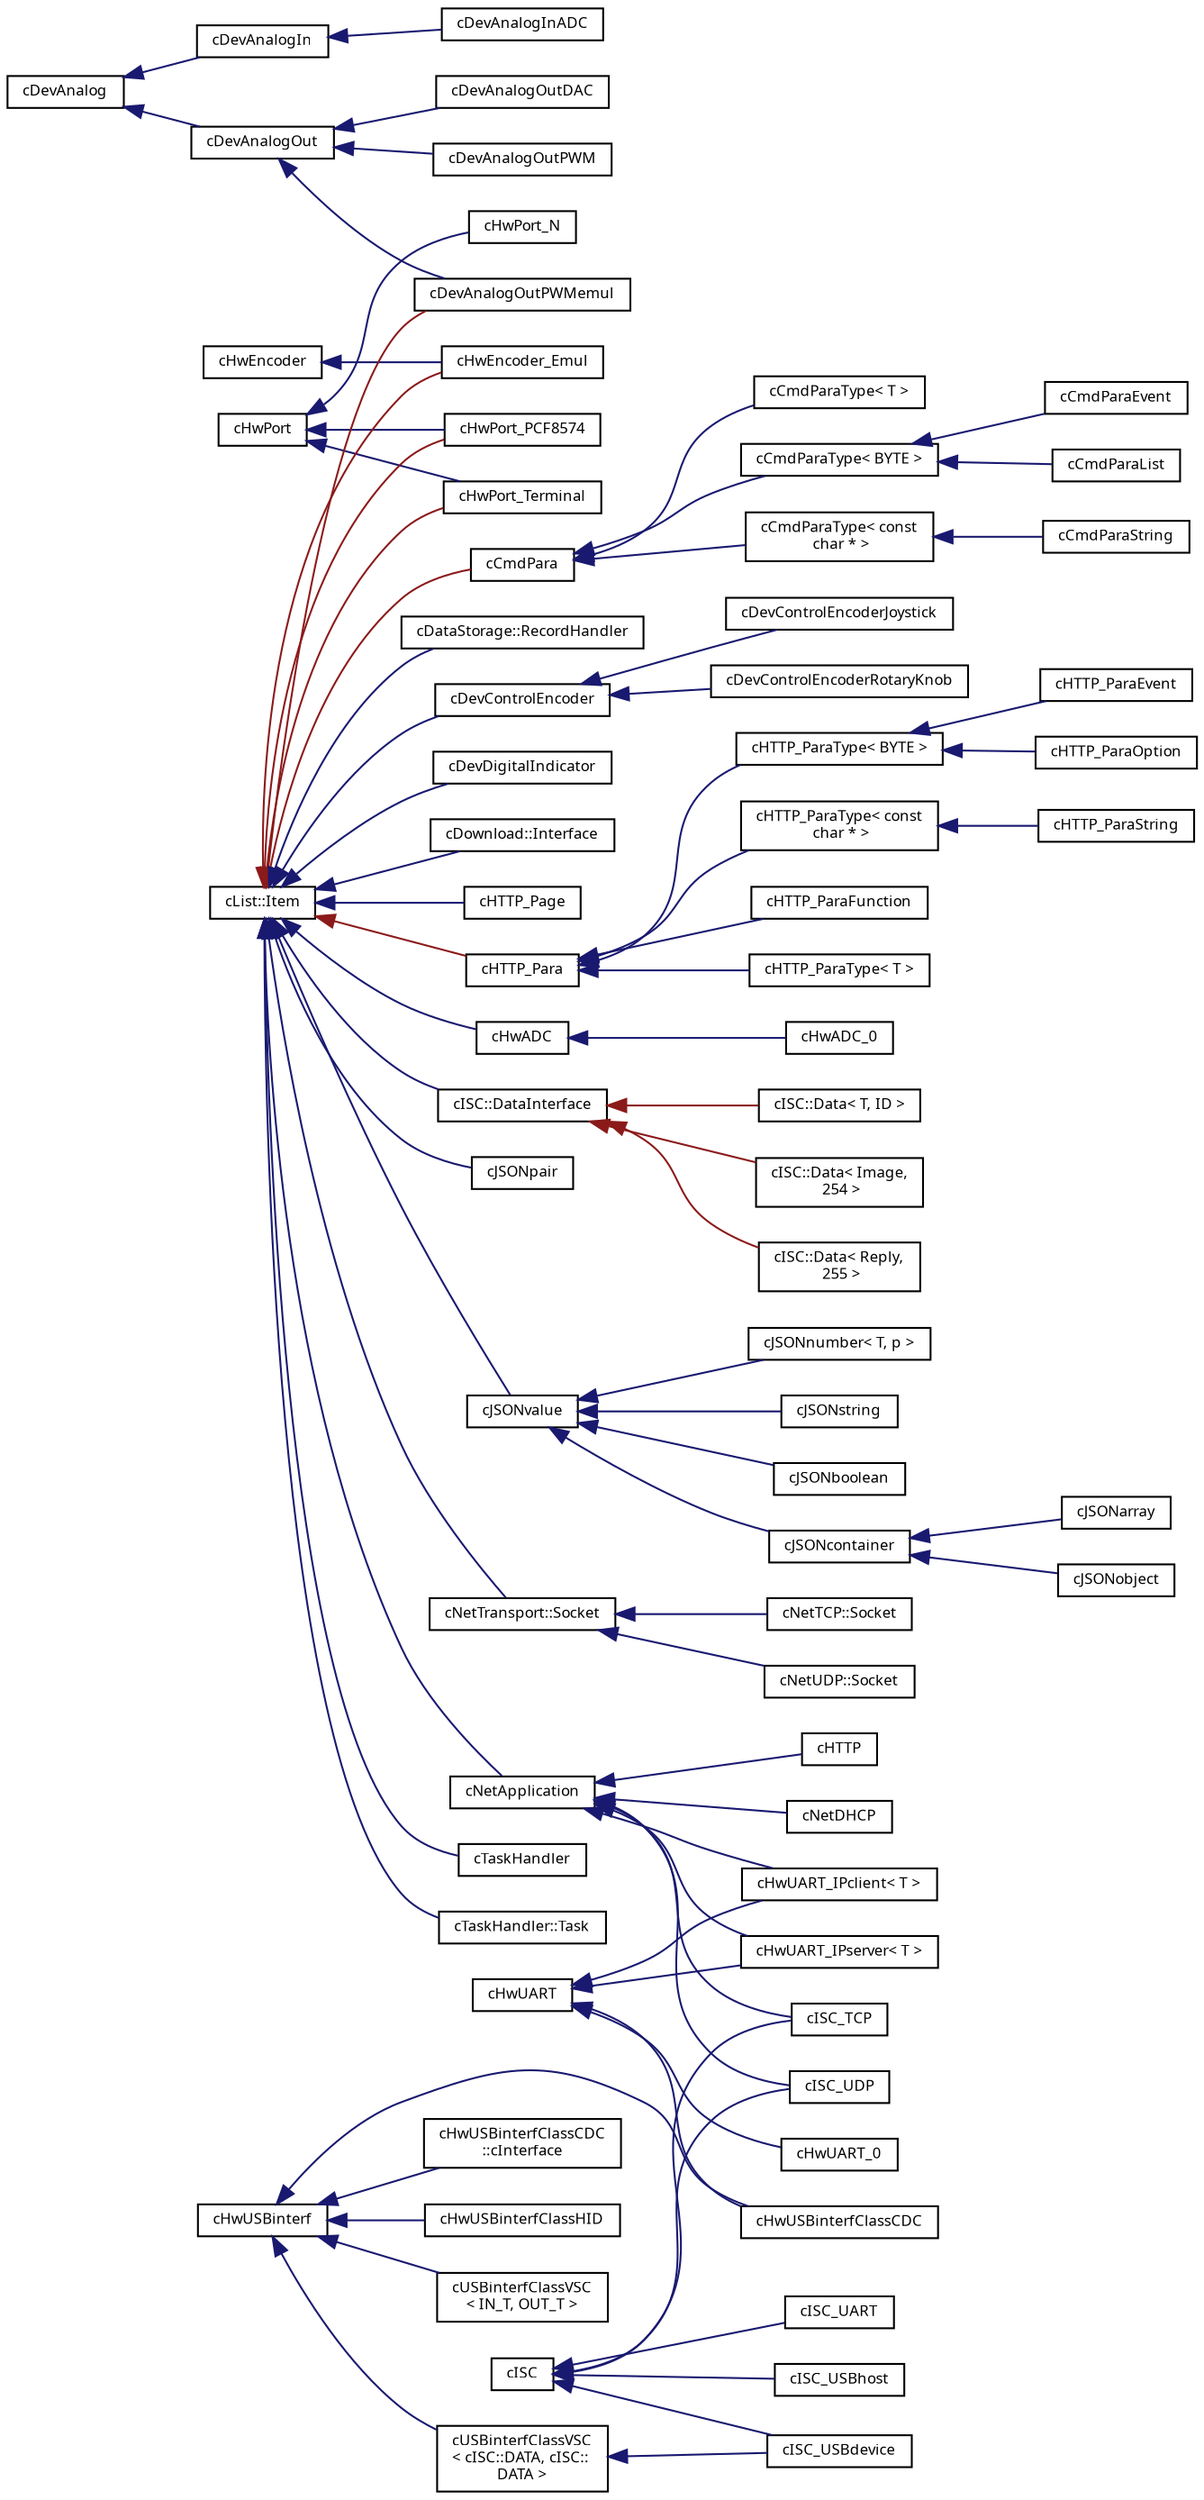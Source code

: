 digraph "Graphical Class Hierarchy"
{
  edge [fontname="Sans",fontsize="8",labelfontname="Sans",labelfontsize="8"];
  node [fontname="Sans",fontsize="8",shape=record];
  rankdir="LR";
  Node1 [label="cDevAnalog",height=0.2,width=0.4,color="black", fillcolor="white", style="filled",URL="$classc_dev_analog.html",tooltip="Access to analog I/O devices. "];
  Node1 -> Node2 [dir="back",color="midnightblue",fontsize="8",style="solid",fontname="Sans"];
  Node2 [label="cDevAnalogIn",height=0.2,width=0.4,color="black", fillcolor="white", style="filled",URL="$classc_dev_analog_in.html",tooltip="Abstract class for analog input devices. "];
  Node2 -> Node3 [dir="back",color="midnightblue",fontsize="8",style="solid",fontname="Sans"];
  Node3 [label="cDevAnalogInADC",height=0.2,width=0.4,color="black", fillcolor="white", style="filled",URL="$classc_dev_analog_in_a_d_c.html",tooltip="Analog input device, using cHwADC. "];
  Node1 -> Node4 [dir="back",color="midnightblue",fontsize="8",style="solid",fontname="Sans"];
  Node4 [label="cDevAnalogOut",height=0.2,width=0.4,color="black", fillcolor="white", style="filled",URL="$classc_dev_analog_out.html",tooltip="Abstract class for analog output devices. "];
  Node4 -> Node5 [dir="back",color="midnightblue",fontsize="8",style="solid",fontname="Sans"];
  Node5 [label="cDevAnalogOutDAC",height=0.2,width=0.4,color="black", fillcolor="white", style="filled",URL="$classc_dev_analog_out_d_a_c.html",tooltip="Analog input device, using cHwDAC. "];
  Node4 -> Node6 [dir="back",color="midnightblue",fontsize="8",style="solid",fontname="Sans"];
  Node6 [label="cDevAnalogOutPWM",height=0.2,width=0.4,color="black", fillcolor="white", style="filled",URL="$classc_dev_analog_out_p_w_m.html",tooltip="Analog output device (PWM), using cHwTimer. "];
  Node4 -> Node7 [dir="back",color="midnightblue",fontsize="8",style="solid",fontname="Sans"];
  Node7 [label="cDevAnalogOutPWMemul",height=0.2,width=0.4,color="black", fillcolor="white", style="filled",URL="$classc_dev_analog_out_p_w_memul.html",tooltip="Analog output device (PWM), using emulated PWM. "];
  Node8 [label="cHwEncoder",height=0.2,width=0.4,color="black", fillcolor="white", style="filled",URL="$classc_hw_encoder.html",tooltip="Abstract class supporting a quadratur encoder. "];
  Node8 -> Node9 [dir="back",color="midnightblue",fontsize="8",style="solid",fontname="Sans"];
  Node9 [label="cHwEncoder_Emul",height=0.2,width=0.4,color="black", fillcolor="white", style="filled",URL="$classc_hw_encoder___emul.html"];
  Node10 [label="cHwPort",height=0.2,width=0.4,color="black", fillcolor="white", style="filled",URL="$classc_hw_port.html",tooltip="Abstract class supporting general purpose I/O hardware. "];
  Node10 -> Node11 [dir="back",color="midnightblue",fontsize="8",style="solid",fontname="Sans"];
  Node11 [label="cHwPort_N",height=0.2,width=0.4,color="black", fillcolor="white", style="filled",URL="$classc_hw_port___n.html",tooltip="Implementation of the GPIO. "];
  Node10 -> Node12 [dir="back",color="midnightblue",fontsize="8",style="solid",fontname="Sans"];
  Node12 [label="cHwPort_PCF8574",height=0.2,width=0.4,color="black", fillcolor="white", style="filled",URL="$classc_hw_port___p_c_f8574.html",tooltip="Implementation of the digital port expander PCF8574 (I2C-device) "];
  Node10 -> Node13 [dir="back",color="midnightblue",fontsize="8",style="solid",fontname="Sans"];
  Node13 [label="cHwPort_Terminal",height=0.2,width=0.4,color="black", fillcolor="white", style="filled",URL="$classc_hw_port___terminal.html",tooltip="Digital I/O terminal. "];
  Node14 [label="cHwUART",height=0.2,width=0.4,color="black", fillcolor="white", style="filled",URL="$classc_hw_u_a_r_t.html",tooltip="Abstract class supporting the UART hardware. "];
  Node14 -> Node15 [dir="back",color="midnightblue",fontsize="8",style="solid",fontname="Sans"];
  Node15 [label="cHwUART_0",height=0.2,width=0.4,color="black", fillcolor="white", style="filled",URL="$classc_hw_u_a_r_t__0.html",tooltip="Implementation of UART hardware. "];
  Node14 -> Node16 [dir="back",color="midnightblue",fontsize="8",style="solid",fontname="Sans"];
  Node16 [label="cHwUART_IPclient\< T \>",height=0.2,width=0.4,color="black", fillcolor="white", style="filled",URL="$classc_hw_u_a_r_t___i_pclient.html"];
  Node14 -> Node17 [dir="back",color="midnightblue",fontsize="8",style="solid",fontname="Sans"];
  Node17 [label="cHwUART_IPserver\< T \>",height=0.2,width=0.4,color="black", fillcolor="white", style="filled",URL="$classc_hw_u_a_r_t___i_pserver.html"];
  Node14 -> Node18 [dir="back",color="midnightblue",fontsize="8",style="solid",fontname="Sans"];
  Node18 [label="cHwUSBinterfClassCDC",height=0.2,width=0.4,color="black", fillcolor="white", style="filled",URL="$classc_hw_u_s_binterf_class_c_d_c.html"];
  Node19 [label="cHwUSBinterf",height=0.2,width=0.4,color="black", fillcolor="white", style="filled",URL="$classc_hw_u_s_binterf.html"];
  Node19 -> Node18 [dir="back",color="midnightblue",fontsize="8",style="solid",fontname="Sans"];
  Node19 -> Node20 [dir="back",color="midnightblue",fontsize="8",style="solid",fontname="Sans"];
  Node20 [label="cHwUSBinterfClassCDC\l::cInterface",height=0.2,width=0.4,color="black", fillcolor="white", style="filled",URL="$classc_hw_u_s_binterf_class_c_d_c_1_1c_interface.html"];
  Node19 -> Node21 [dir="back",color="midnightblue",fontsize="8",style="solid",fontname="Sans"];
  Node21 [label="cHwUSBinterfClassHID",height=0.2,width=0.4,color="black", fillcolor="white", style="filled",URL="$classc_hw_u_s_binterf_class_h_i_d.html"];
  Node19 -> Node22 [dir="back",color="midnightblue",fontsize="8",style="solid",fontname="Sans"];
  Node22 [label="cUSBinterfClassVSC\l\< IN_T, OUT_T \>",height=0.2,width=0.4,color="black", fillcolor="white", style="filled",URL="$classc_u_s_binterf_class_v_s_c.html",tooltip="Template class supporting USB communication as vendor specific class (VSC) "];
  Node19 -> Node23 [dir="back",color="midnightblue",fontsize="8",style="solid",fontname="Sans"];
  Node23 [label="cUSBinterfClassVSC\l\< cISC::DATA, cISC::\lDATA \>",height=0.2,width=0.4,color="black", fillcolor="white", style="filled",URL="$classc_u_s_binterf_class_v_s_c.html"];
  Node23 -> Node24 [dir="back",color="midnightblue",fontsize="8",style="solid",fontname="Sans"];
  Node24 [label="cISC_USBdevice",height=0.2,width=0.4,color="black", fillcolor="white", style="filled",URL="$classc_i_s_c___u_s_bdevice.html",tooltip="ISC transport class with USB hardware. "];
  Node25 [label="cISC",height=0.2,width=0.4,color="black", fillcolor="white", style="filled",URL="$classc_i_s_c.html",tooltip="ISC transport base class. "];
  Node25 -> Node26 [dir="back",color="midnightblue",fontsize="8",style="solid",fontname="Sans"];
  Node26 [label="cISC_TCP",height=0.2,width=0.4,color="black", fillcolor="white", style="filled",URL="$classc_i_s_c___t_c_p.html",tooltip="ISC transport class with TCP. "];
  Node25 -> Node27 [dir="back",color="midnightblue",fontsize="8",style="solid",fontname="Sans"];
  Node27 [label="cISC_UART",height=0.2,width=0.4,color="black", fillcolor="white", style="filled",URL="$classc_i_s_c___u_a_r_t.html",tooltip="ISC transport class with UART hardware. "];
  Node25 -> Node28 [dir="back",color="midnightblue",fontsize="8",style="solid",fontname="Sans"];
  Node28 [label="cISC_UDP",height=0.2,width=0.4,color="black", fillcolor="white", style="filled",URL="$classc_i_s_c___u_d_p.html",tooltip="ISC transport class with UDP. "];
  Node25 -> Node24 [dir="back",color="midnightblue",fontsize="8",style="solid",fontname="Sans"];
  Node25 -> Node29 [dir="back",color="midnightblue",fontsize="8",style="solid",fontname="Sans"];
  Node29 [label="cISC_USBhost",height=0.2,width=0.4,color="black", fillcolor="white", style="filled",URL="$classc_i_s_c___u_s_bhost.html",tooltip="... "];
  Node30 [label="cList::Item",height=0.2,width=0.4,color="black", fillcolor="white", style="filled",URL="$classc_list_1_1_item.html",tooltip="Base class for list items. "];
  Node30 -> Node31 [dir="back",color="firebrick4",fontsize="8",style="solid",fontname="Sans"];
  Node31 [label="cCmdPara",height=0.2,width=0.4,color="black", fillcolor="white", style="filled",URL="$classc_cmd_para.html",tooltip="Abstract class defining a command parameter. "];
  Node31 -> Node32 [dir="back",color="midnightblue",fontsize="8",style="solid",fontname="Sans"];
  Node32 [label="cCmdParaType\< T \>",height=0.2,width=0.4,color="black", fillcolor="white", style="filled",URL="$classc_cmd_para_type.html",tooltip="Template class to define a parameter with basic data types. "];
  Node31 -> Node33 [dir="back",color="midnightblue",fontsize="8",style="solid",fontname="Sans"];
  Node33 [label="cCmdParaType\< BYTE \>",height=0.2,width=0.4,color="black", fillcolor="white", style="filled",URL="$classc_cmd_para_type.html"];
  Node33 -> Node34 [dir="back",color="midnightblue",fontsize="8",style="solid",fontname="Sans"];
  Node34 [label="cCmdParaEvent",height=0.2,width=0.4,color="black", fillcolor="white", style="filled",URL="$classc_cmd_para_event.html",tooltip="EVENT parameter. "];
  Node33 -> Node35 [dir="back",color="midnightblue",fontsize="8",style="solid",fontname="Sans"];
  Node35 [label="cCmdParaList",height=0.2,width=0.4,color="black", fillcolor="white", style="filled",URL="$classc_cmd_para_list.html",tooltip="Parameter with a list of values. "];
  Node31 -> Node36 [dir="back",color="midnightblue",fontsize="8",style="solid",fontname="Sans"];
  Node36 [label="cCmdParaType\< const\l char * \>",height=0.2,width=0.4,color="black", fillcolor="white", style="filled",URL="$classc_cmd_para_type.html"];
  Node36 -> Node37 [dir="back",color="midnightblue",fontsize="8",style="solid",fontname="Sans"];
  Node37 [label="cCmdParaString",height=0.2,width=0.4,color="black", fillcolor="white", style="filled",URL="$classc_cmd_para_string.html",tooltip="String parameter. "];
  Node30 -> Node38 [dir="back",color="midnightblue",fontsize="8",style="solid",fontname="Sans"];
  Node38 [label="cDataStorage::RecordHandler",height=0.2,width=0.4,color="black", fillcolor="white", style="filled",URL="$classc_data_storage_1_1_record_handler.html"];
  Node30 -> Node7 [dir="back",color="firebrick4",fontsize="8",style="solid",fontname="Sans"];
  Node30 -> Node39 [dir="back",color="midnightblue",fontsize="8",style="solid",fontname="Sans"];
  Node39 [label="cDevControlEncoder",height=0.2,width=0.4,color="black", fillcolor="white", style="filled",URL="$classc_dev_control_encoder.html"];
  Node39 -> Node40 [dir="back",color="midnightblue",fontsize="8",style="solid",fontname="Sans"];
  Node40 [label="cDevControlEncoderJoystick",height=0.2,width=0.4,color="black", fillcolor="white", style="filled",URL="$classc_dev_control_encoder_joystick.html"];
  Node39 -> Node41 [dir="back",color="midnightblue",fontsize="8",style="solid",fontname="Sans"];
  Node41 [label="cDevControlEncoderRotaryKnob",height=0.2,width=0.4,color="black", fillcolor="white", style="filled",URL="$classc_dev_control_encoder_rotary_knob.html"];
  Node30 -> Node42 [dir="back",color="midnightblue",fontsize="8",style="solid",fontname="Sans"];
  Node42 [label="cDevDigitalIndicator",height=0.2,width=0.4,color="black", fillcolor="white", style="filled",URL="$classc_dev_digital_indicator.html",tooltip="... "];
  Node30 -> Node43 [dir="back",color="midnightblue",fontsize="8",style="solid",fontname="Sans"];
  Node43 [label="cDownload::Interface",height=0.2,width=0.4,color="black", fillcolor="white", style="filled",URL="$classc_download_1_1_interface.html",tooltip="Connecting a memory area with download. "];
  Node30 -> Node44 [dir="back",color="midnightblue",fontsize="8",style="solid",fontname="Sans"];
  Node44 [label="cHTTP_Page",height=0.2,width=0.4,color="black", fillcolor="white", style="filled",URL="$classc_h_t_t_p___page.html"];
  Node30 -> Node45 [dir="back",color="firebrick4",fontsize="8",style="solid",fontname="Sans"];
  Node45 [label="cHTTP_Para",height=0.2,width=0.4,color="black", fillcolor="white", style="filled",URL="$classc_h_t_t_p___para.html",tooltip="Abstract class defining a command parameter. "];
  Node45 -> Node46 [dir="back",color="midnightblue",fontsize="8",style="solid",fontname="Sans"];
  Node46 [label="cHTTP_ParaFunction",height=0.2,width=0.4,color="black", fillcolor="white", style="filled",URL="$classc_h_t_t_p___para_function.html",tooltip="... "];
  Node45 -> Node47 [dir="back",color="midnightblue",fontsize="8",style="solid",fontname="Sans"];
  Node47 [label="cHTTP_ParaType\< T \>",height=0.2,width=0.4,color="black", fillcolor="white", style="filled",URL="$classc_h_t_t_p___para_type.html",tooltip="Template class to define a parameter with basic data types. "];
  Node45 -> Node48 [dir="back",color="midnightblue",fontsize="8",style="solid",fontname="Sans"];
  Node48 [label="cHTTP_ParaType\< BYTE \>",height=0.2,width=0.4,color="black", fillcolor="white", style="filled",URL="$classc_h_t_t_p___para_type.html"];
  Node48 -> Node49 [dir="back",color="midnightblue",fontsize="8",style="solid",fontname="Sans"];
  Node49 [label="cHTTP_ParaEvent",height=0.2,width=0.4,color="black", fillcolor="white", style="filled",URL="$classc_h_t_t_p___para_event.html",tooltip="Parameter with a list of values. "];
  Node48 -> Node50 [dir="back",color="midnightblue",fontsize="8",style="solid",fontname="Sans"];
  Node50 [label="cHTTP_ParaOption",height=0.2,width=0.4,color="black", fillcolor="white", style="filled",URL="$classc_h_t_t_p___para_option.html",tooltip="Template class to define a parameter with basic data types. "];
  Node45 -> Node51 [dir="back",color="midnightblue",fontsize="8",style="solid",fontname="Sans"];
  Node51 [label="cHTTP_ParaType\< const\l char * \>",height=0.2,width=0.4,color="black", fillcolor="white", style="filled",URL="$classc_h_t_t_p___para_type.html"];
  Node51 -> Node52 [dir="back",color="midnightblue",fontsize="8",style="solid",fontname="Sans"];
  Node52 [label="cHTTP_ParaString",height=0.2,width=0.4,color="black", fillcolor="white", style="filled",URL="$classc_h_t_t_p___para_string.html",tooltip="String parameter. "];
  Node30 -> Node53 [dir="back",color="midnightblue",fontsize="8",style="solid",fontname="Sans"];
  Node53 [label="cHwADC",height=0.2,width=0.4,color="black", fillcolor="white", style="filled",URL="$classc_hw_a_d_c.html",tooltip="Abstract class supporting the analog to digital converter (ADC) "];
  Node53 -> Node54 [dir="back",color="midnightblue",fontsize="8",style="solid",fontname="Sans"];
  Node54 [label="cHwADC_0",height=0.2,width=0.4,color="black", fillcolor="white", style="filled",URL="$classc_hw_a_d_c__0.html",tooltip="Implementation of the analg to digital converter (ADC) "];
  Node30 -> Node9 [dir="back",color="firebrick4",fontsize="8",style="solid",fontname="Sans"];
  Node30 -> Node12 [dir="back",color="firebrick4",fontsize="8",style="solid",fontname="Sans"];
  Node30 -> Node13 [dir="back",color="firebrick4",fontsize="8",style="solid",fontname="Sans"];
  Node30 -> Node55 [dir="back",color="midnightblue",fontsize="8",style="solid",fontname="Sans"];
  Node55 [label="cISC::DataInterface",height=0.2,width=0.4,color="black", fillcolor="white", style="filled",URL="$classc_i_s_c_1_1_data_interface.html"];
  Node55 -> Node56 [dir="back",color="firebrick4",fontsize="8",style="solid",fontname="Sans"];
  Node56 [label="cISC::Data\< T, ID \>",height=0.2,width=0.4,color="black", fillcolor="white", style="filled",URL="$classc_i_s_c_1_1_data.html"];
  Node55 -> Node57 [dir="back",color="firebrick4",fontsize="8",style="solid",fontname="Sans"];
  Node57 [label="cISC::Data\< Image,\l 254 \>",height=0.2,width=0.4,color="black", fillcolor="white", style="filled",URL="$classc_i_s_c_1_1_data.html"];
  Node55 -> Node58 [dir="back",color="firebrick4",fontsize="8",style="solid",fontname="Sans"];
  Node58 [label="cISC::Data\< Reply,\l 255 \>",height=0.2,width=0.4,color="black", fillcolor="white", style="filled",URL="$classc_i_s_c_1_1_data.html"];
  Node30 -> Node59 [dir="back",color="midnightblue",fontsize="8",style="solid",fontname="Sans"];
  Node59 [label="cJSONpair",height=0.2,width=0.4,color="black", fillcolor="white", style="filled",URL="$classc_j_s_o_npair.html"];
  Node30 -> Node60 [dir="back",color="midnightblue",fontsize="8",style="solid",fontname="Sans"];
  Node60 [label="cJSONvalue",height=0.2,width=0.4,color="black", fillcolor="white", style="filled",URL="$classc_j_s_o_nvalue.html"];
  Node60 -> Node61 [dir="back",color="midnightblue",fontsize="8",style="solid",fontname="Sans"];
  Node61 [label="cJSONboolean",height=0.2,width=0.4,color="black", fillcolor="white", style="filled",URL="$classc_j_s_o_nboolean.html"];
  Node60 -> Node62 [dir="back",color="midnightblue",fontsize="8",style="solid",fontname="Sans"];
  Node62 [label="cJSONcontainer",height=0.2,width=0.4,color="black", fillcolor="white", style="filled",URL="$classc_j_s_o_ncontainer.html"];
  Node62 -> Node63 [dir="back",color="midnightblue",fontsize="8",style="solid",fontname="Sans"];
  Node63 [label="cJSONarray",height=0.2,width=0.4,color="black", fillcolor="white", style="filled",URL="$classc_j_s_o_narray.html"];
  Node62 -> Node64 [dir="back",color="midnightblue",fontsize="8",style="solid",fontname="Sans"];
  Node64 [label="cJSONobject",height=0.2,width=0.4,color="black", fillcolor="white", style="filled",URL="$classc_j_s_o_nobject.html"];
  Node60 -> Node65 [dir="back",color="midnightblue",fontsize="8",style="solid",fontname="Sans"];
  Node65 [label="cJSONnumber\< T, p \>",height=0.2,width=0.4,color="black", fillcolor="white", style="filled",URL="$classc_j_s_o_nnumber.html"];
  Node60 -> Node66 [dir="back",color="midnightblue",fontsize="8",style="solid",fontname="Sans"];
  Node66 [label="cJSONstring",height=0.2,width=0.4,color="black", fillcolor="white", style="filled",URL="$classc_j_s_o_nstring.html"];
  Node30 -> Node67 [dir="back",color="midnightblue",fontsize="8",style="solid",fontname="Sans"];
  Node67 [label="cNetApplication",height=0.2,width=0.4,color="black", fillcolor="white", style="filled",URL="$classc_net_application.html"];
  Node67 -> Node68 [dir="back",color="midnightblue",fontsize="8",style="solid",fontname="Sans"];
  Node68 [label="cHTTP",height=0.2,width=0.4,color="black", fillcolor="white", style="filled",URL="$classc_h_t_t_p.html",tooltip="??? "];
  Node67 -> Node16 [dir="back",color="midnightblue",fontsize="8",style="solid",fontname="Sans"];
  Node67 -> Node17 [dir="back",color="midnightblue",fontsize="8",style="solid",fontname="Sans"];
  Node67 -> Node26 [dir="back",color="midnightblue",fontsize="8",style="solid",fontname="Sans"];
  Node67 -> Node28 [dir="back",color="midnightblue",fontsize="8",style="solid",fontname="Sans"];
  Node67 -> Node69 [dir="back",color="midnightblue",fontsize="8",style="solid",fontname="Sans"];
  Node69 [label="cNetDHCP",height=0.2,width=0.4,color="black", fillcolor="white", style="filled",URL="$classc_net_d_h_c_p.html"];
  Node30 -> Node70 [dir="back",color="midnightblue",fontsize="8",style="solid",fontname="Sans"];
  Node70 [label="cNetTransport::Socket",height=0.2,width=0.4,color="black", fillcolor="white", style="filled",URL="$classc_net_transport_1_1_socket.html"];
  Node70 -> Node71 [dir="back",color="midnightblue",fontsize="8",style="solid",fontname="Sans"];
  Node71 [label="cNetTCP::Socket",height=0.2,width=0.4,color="black", fillcolor="white", style="filled",URL="$classc_net_t_c_p_1_1_socket.html"];
  Node70 -> Node72 [dir="back",color="midnightblue",fontsize="8",style="solid",fontname="Sans"];
  Node72 [label="cNetUDP::Socket",height=0.2,width=0.4,color="black", fillcolor="white", style="filled",URL="$classc_net_u_d_p_1_1_socket.html"];
  Node30 -> Node73 [dir="back",color="midnightblue",fontsize="8",style="solid",fontname="Sans"];
  Node73 [label="cTaskHandler",height=0.2,width=0.4,color="black", fillcolor="white", style="filled",URL="$classc_task_handler.html"];
  Node30 -> Node74 [dir="back",color="midnightblue",fontsize="8",style="solid",fontname="Sans"];
  Node74 [label="cTaskHandler::Task",height=0.2,width=0.4,color="black", fillcolor="white", style="filled",URL="$classc_task_handler_1_1_task.html",tooltip="Base class for tasks. "];
}
